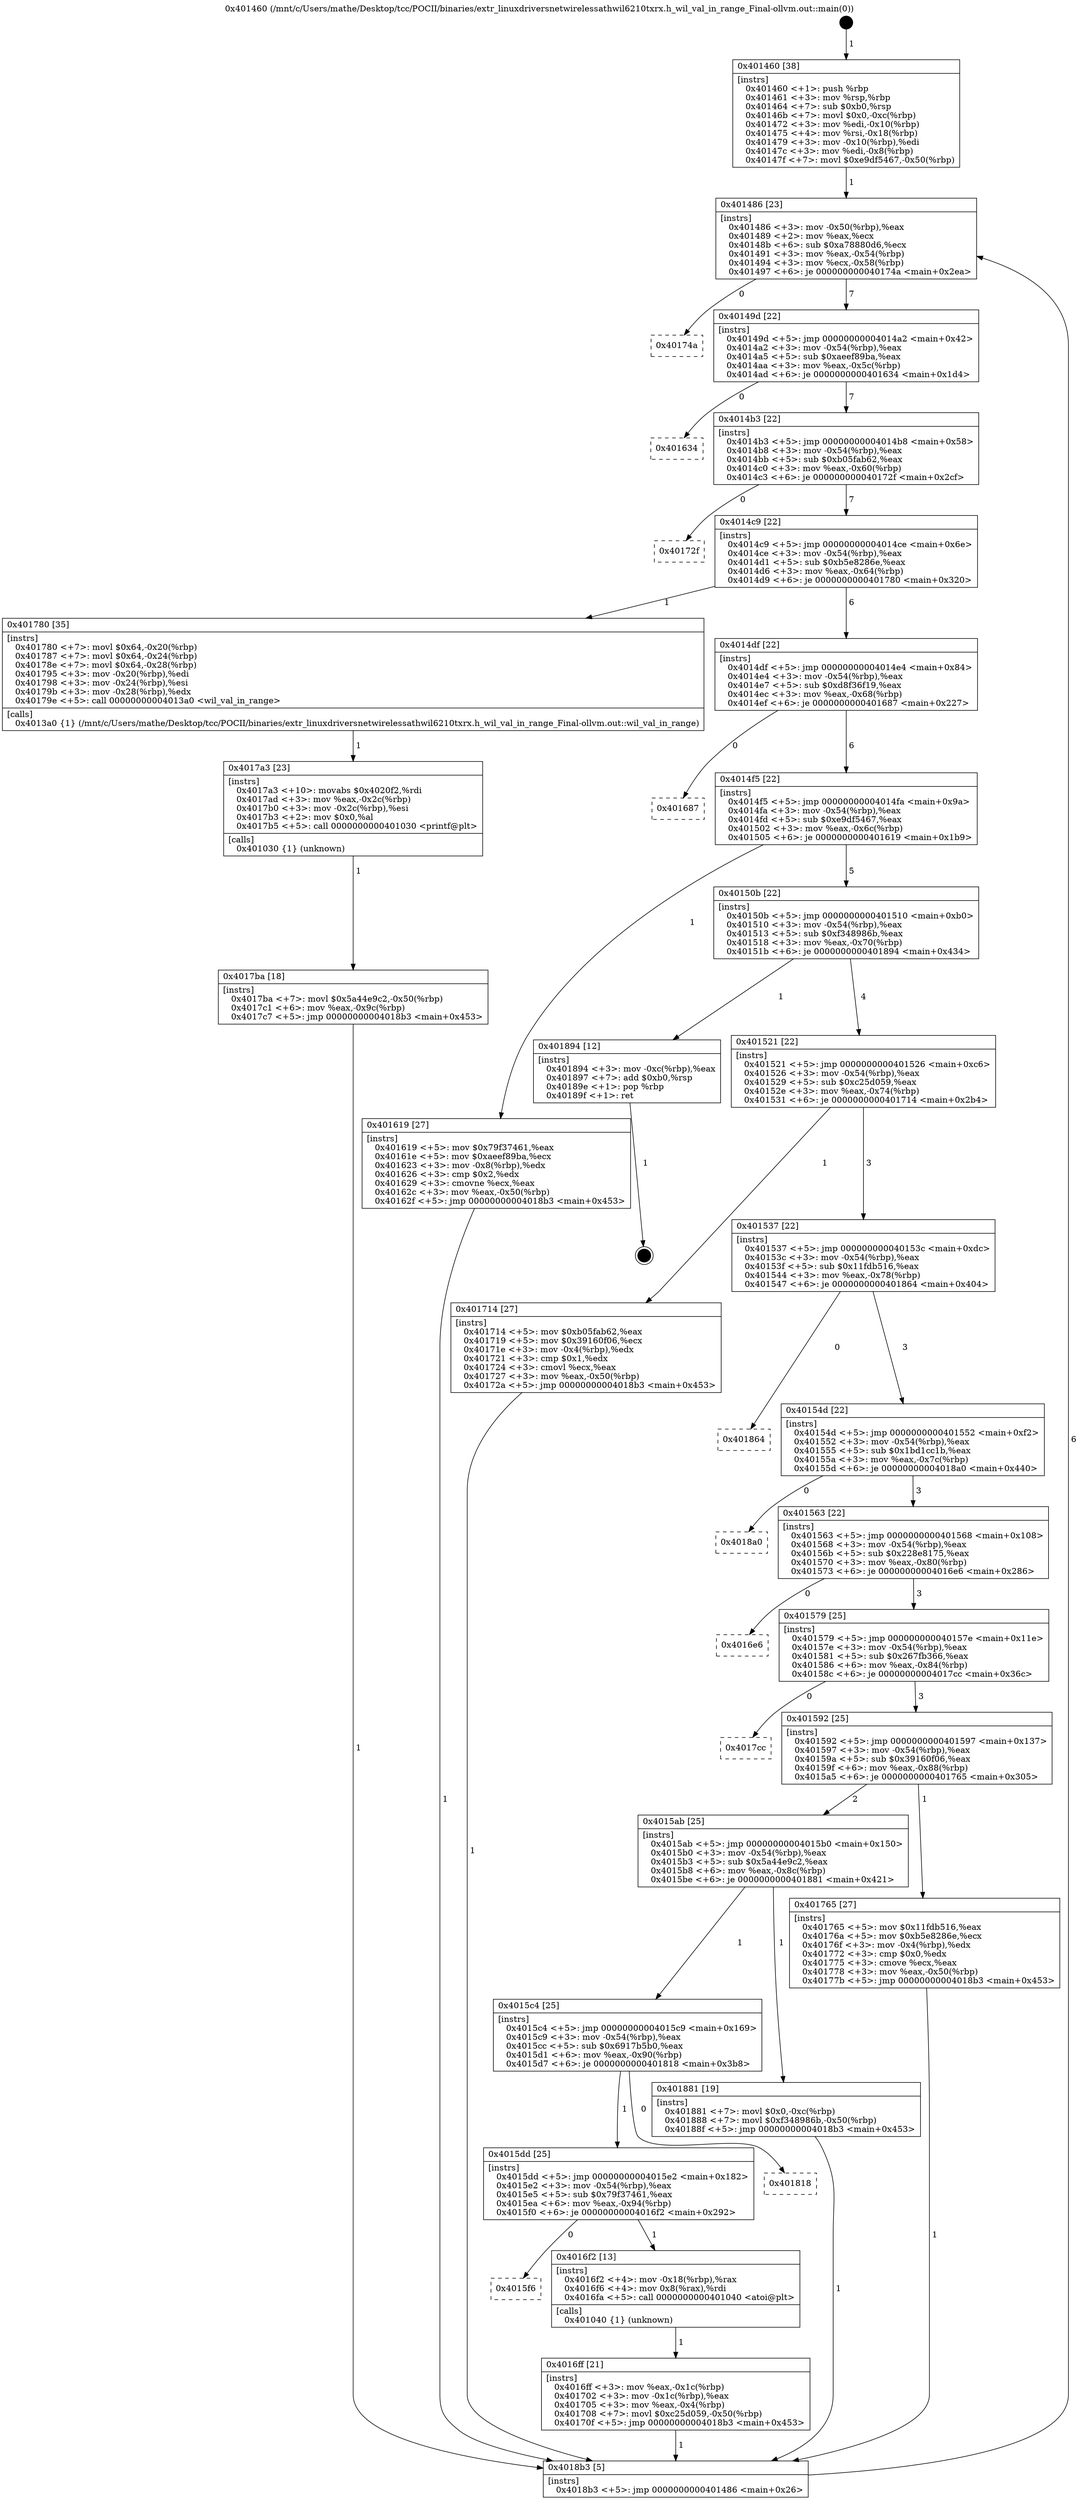 digraph "0x401460" {
  label = "0x401460 (/mnt/c/Users/mathe/Desktop/tcc/POCII/binaries/extr_linuxdriversnetwirelessathwil6210txrx.h_wil_val_in_range_Final-ollvm.out::main(0))"
  labelloc = "t"
  node[shape=record]

  Entry [label="",width=0.3,height=0.3,shape=circle,fillcolor=black,style=filled]
  "0x401486" [label="{
     0x401486 [23]\l
     | [instrs]\l
     &nbsp;&nbsp;0x401486 \<+3\>: mov -0x50(%rbp),%eax\l
     &nbsp;&nbsp;0x401489 \<+2\>: mov %eax,%ecx\l
     &nbsp;&nbsp;0x40148b \<+6\>: sub $0xa78880d6,%ecx\l
     &nbsp;&nbsp;0x401491 \<+3\>: mov %eax,-0x54(%rbp)\l
     &nbsp;&nbsp;0x401494 \<+3\>: mov %ecx,-0x58(%rbp)\l
     &nbsp;&nbsp;0x401497 \<+6\>: je 000000000040174a \<main+0x2ea\>\l
  }"]
  "0x40174a" [label="{
     0x40174a\l
  }", style=dashed]
  "0x40149d" [label="{
     0x40149d [22]\l
     | [instrs]\l
     &nbsp;&nbsp;0x40149d \<+5\>: jmp 00000000004014a2 \<main+0x42\>\l
     &nbsp;&nbsp;0x4014a2 \<+3\>: mov -0x54(%rbp),%eax\l
     &nbsp;&nbsp;0x4014a5 \<+5\>: sub $0xaeef89ba,%eax\l
     &nbsp;&nbsp;0x4014aa \<+3\>: mov %eax,-0x5c(%rbp)\l
     &nbsp;&nbsp;0x4014ad \<+6\>: je 0000000000401634 \<main+0x1d4\>\l
  }"]
  Exit [label="",width=0.3,height=0.3,shape=circle,fillcolor=black,style=filled,peripheries=2]
  "0x401634" [label="{
     0x401634\l
  }", style=dashed]
  "0x4014b3" [label="{
     0x4014b3 [22]\l
     | [instrs]\l
     &nbsp;&nbsp;0x4014b3 \<+5\>: jmp 00000000004014b8 \<main+0x58\>\l
     &nbsp;&nbsp;0x4014b8 \<+3\>: mov -0x54(%rbp),%eax\l
     &nbsp;&nbsp;0x4014bb \<+5\>: sub $0xb05fab62,%eax\l
     &nbsp;&nbsp;0x4014c0 \<+3\>: mov %eax,-0x60(%rbp)\l
     &nbsp;&nbsp;0x4014c3 \<+6\>: je 000000000040172f \<main+0x2cf\>\l
  }"]
  "0x4017ba" [label="{
     0x4017ba [18]\l
     | [instrs]\l
     &nbsp;&nbsp;0x4017ba \<+7\>: movl $0x5a44e9c2,-0x50(%rbp)\l
     &nbsp;&nbsp;0x4017c1 \<+6\>: mov %eax,-0x9c(%rbp)\l
     &nbsp;&nbsp;0x4017c7 \<+5\>: jmp 00000000004018b3 \<main+0x453\>\l
  }"]
  "0x40172f" [label="{
     0x40172f\l
  }", style=dashed]
  "0x4014c9" [label="{
     0x4014c9 [22]\l
     | [instrs]\l
     &nbsp;&nbsp;0x4014c9 \<+5\>: jmp 00000000004014ce \<main+0x6e\>\l
     &nbsp;&nbsp;0x4014ce \<+3\>: mov -0x54(%rbp),%eax\l
     &nbsp;&nbsp;0x4014d1 \<+5\>: sub $0xb5e8286e,%eax\l
     &nbsp;&nbsp;0x4014d6 \<+3\>: mov %eax,-0x64(%rbp)\l
     &nbsp;&nbsp;0x4014d9 \<+6\>: je 0000000000401780 \<main+0x320\>\l
  }"]
  "0x4017a3" [label="{
     0x4017a3 [23]\l
     | [instrs]\l
     &nbsp;&nbsp;0x4017a3 \<+10\>: movabs $0x4020f2,%rdi\l
     &nbsp;&nbsp;0x4017ad \<+3\>: mov %eax,-0x2c(%rbp)\l
     &nbsp;&nbsp;0x4017b0 \<+3\>: mov -0x2c(%rbp),%esi\l
     &nbsp;&nbsp;0x4017b3 \<+2\>: mov $0x0,%al\l
     &nbsp;&nbsp;0x4017b5 \<+5\>: call 0000000000401030 \<printf@plt\>\l
     | [calls]\l
     &nbsp;&nbsp;0x401030 \{1\} (unknown)\l
  }"]
  "0x401780" [label="{
     0x401780 [35]\l
     | [instrs]\l
     &nbsp;&nbsp;0x401780 \<+7\>: movl $0x64,-0x20(%rbp)\l
     &nbsp;&nbsp;0x401787 \<+7\>: movl $0x64,-0x24(%rbp)\l
     &nbsp;&nbsp;0x40178e \<+7\>: movl $0x64,-0x28(%rbp)\l
     &nbsp;&nbsp;0x401795 \<+3\>: mov -0x20(%rbp),%edi\l
     &nbsp;&nbsp;0x401798 \<+3\>: mov -0x24(%rbp),%esi\l
     &nbsp;&nbsp;0x40179b \<+3\>: mov -0x28(%rbp),%edx\l
     &nbsp;&nbsp;0x40179e \<+5\>: call 00000000004013a0 \<wil_val_in_range\>\l
     | [calls]\l
     &nbsp;&nbsp;0x4013a0 \{1\} (/mnt/c/Users/mathe/Desktop/tcc/POCII/binaries/extr_linuxdriversnetwirelessathwil6210txrx.h_wil_val_in_range_Final-ollvm.out::wil_val_in_range)\l
  }"]
  "0x4014df" [label="{
     0x4014df [22]\l
     | [instrs]\l
     &nbsp;&nbsp;0x4014df \<+5\>: jmp 00000000004014e4 \<main+0x84\>\l
     &nbsp;&nbsp;0x4014e4 \<+3\>: mov -0x54(%rbp),%eax\l
     &nbsp;&nbsp;0x4014e7 \<+5\>: sub $0xd8f36f19,%eax\l
     &nbsp;&nbsp;0x4014ec \<+3\>: mov %eax,-0x68(%rbp)\l
     &nbsp;&nbsp;0x4014ef \<+6\>: je 0000000000401687 \<main+0x227\>\l
  }"]
  "0x4016ff" [label="{
     0x4016ff [21]\l
     | [instrs]\l
     &nbsp;&nbsp;0x4016ff \<+3\>: mov %eax,-0x1c(%rbp)\l
     &nbsp;&nbsp;0x401702 \<+3\>: mov -0x1c(%rbp),%eax\l
     &nbsp;&nbsp;0x401705 \<+3\>: mov %eax,-0x4(%rbp)\l
     &nbsp;&nbsp;0x401708 \<+7\>: movl $0xc25d059,-0x50(%rbp)\l
     &nbsp;&nbsp;0x40170f \<+5\>: jmp 00000000004018b3 \<main+0x453\>\l
  }"]
  "0x401687" [label="{
     0x401687\l
  }", style=dashed]
  "0x4014f5" [label="{
     0x4014f5 [22]\l
     | [instrs]\l
     &nbsp;&nbsp;0x4014f5 \<+5\>: jmp 00000000004014fa \<main+0x9a\>\l
     &nbsp;&nbsp;0x4014fa \<+3\>: mov -0x54(%rbp),%eax\l
     &nbsp;&nbsp;0x4014fd \<+5\>: sub $0xe9df5467,%eax\l
     &nbsp;&nbsp;0x401502 \<+3\>: mov %eax,-0x6c(%rbp)\l
     &nbsp;&nbsp;0x401505 \<+6\>: je 0000000000401619 \<main+0x1b9\>\l
  }"]
  "0x4015f6" [label="{
     0x4015f6\l
  }", style=dashed]
  "0x401619" [label="{
     0x401619 [27]\l
     | [instrs]\l
     &nbsp;&nbsp;0x401619 \<+5\>: mov $0x79f37461,%eax\l
     &nbsp;&nbsp;0x40161e \<+5\>: mov $0xaeef89ba,%ecx\l
     &nbsp;&nbsp;0x401623 \<+3\>: mov -0x8(%rbp),%edx\l
     &nbsp;&nbsp;0x401626 \<+3\>: cmp $0x2,%edx\l
     &nbsp;&nbsp;0x401629 \<+3\>: cmovne %ecx,%eax\l
     &nbsp;&nbsp;0x40162c \<+3\>: mov %eax,-0x50(%rbp)\l
     &nbsp;&nbsp;0x40162f \<+5\>: jmp 00000000004018b3 \<main+0x453\>\l
  }"]
  "0x40150b" [label="{
     0x40150b [22]\l
     | [instrs]\l
     &nbsp;&nbsp;0x40150b \<+5\>: jmp 0000000000401510 \<main+0xb0\>\l
     &nbsp;&nbsp;0x401510 \<+3\>: mov -0x54(%rbp),%eax\l
     &nbsp;&nbsp;0x401513 \<+5\>: sub $0xf348986b,%eax\l
     &nbsp;&nbsp;0x401518 \<+3\>: mov %eax,-0x70(%rbp)\l
     &nbsp;&nbsp;0x40151b \<+6\>: je 0000000000401894 \<main+0x434\>\l
  }"]
  "0x4018b3" [label="{
     0x4018b3 [5]\l
     | [instrs]\l
     &nbsp;&nbsp;0x4018b3 \<+5\>: jmp 0000000000401486 \<main+0x26\>\l
  }"]
  "0x401460" [label="{
     0x401460 [38]\l
     | [instrs]\l
     &nbsp;&nbsp;0x401460 \<+1\>: push %rbp\l
     &nbsp;&nbsp;0x401461 \<+3\>: mov %rsp,%rbp\l
     &nbsp;&nbsp;0x401464 \<+7\>: sub $0xb0,%rsp\l
     &nbsp;&nbsp;0x40146b \<+7\>: movl $0x0,-0xc(%rbp)\l
     &nbsp;&nbsp;0x401472 \<+3\>: mov %edi,-0x10(%rbp)\l
     &nbsp;&nbsp;0x401475 \<+4\>: mov %rsi,-0x18(%rbp)\l
     &nbsp;&nbsp;0x401479 \<+3\>: mov -0x10(%rbp),%edi\l
     &nbsp;&nbsp;0x40147c \<+3\>: mov %edi,-0x8(%rbp)\l
     &nbsp;&nbsp;0x40147f \<+7\>: movl $0xe9df5467,-0x50(%rbp)\l
  }"]
  "0x4016f2" [label="{
     0x4016f2 [13]\l
     | [instrs]\l
     &nbsp;&nbsp;0x4016f2 \<+4\>: mov -0x18(%rbp),%rax\l
     &nbsp;&nbsp;0x4016f6 \<+4\>: mov 0x8(%rax),%rdi\l
     &nbsp;&nbsp;0x4016fa \<+5\>: call 0000000000401040 \<atoi@plt\>\l
     | [calls]\l
     &nbsp;&nbsp;0x401040 \{1\} (unknown)\l
  }"]
  "0x401894" [label="{
     0x401894 [12]\l
     | [instrs]\l
     &nbsp;&nbsp;0x401894 \<+3\>: mov -0xc(%rbp),%eax\l
     &nbsp;&nbsp;0x401897 \<+7\>: add $0xb0,%rsp\l
     &nbsp;&nbsp;0x40189e \<+1\>: pop %rbp\l
     &nbsp;&nbsp;0x40189f \<+1\>: ret\l
  }"]
  "0x401521" [label="{
     0x401521 [22]\l
     | [instrs]\l
     &nbsp;&nbsp;0x401521 \<+5\>: jmp 0000000000401526 \<main+0xc6\>\l
     &nbsp;&nbsp;0x401526 \<+3\>: mov -0x54(%rbp),%eax\l
     &nbsp;&nbsp;0x401529 \<+5\>: sub $0xc25d059,%eax\l
     &nbsp;&nbsp;0x40152e \<+3\>: mov %eax,-0x74(%rbp)\l
     &nbsp;&nbsp;0x401531 \<+6\>: je 0000000000401714 \<main+0x2b4\>\l
  }"]
  "0x4015dd" [label="{
     0x4015dd [25]\l
     | [instrs]\l
     &nbsp;&nbsp;0x4015dd \<+5\>: jmp 00000000004015e2 \<main+0x182\>\l
     &nbsp;&nbsp;0x4015e2 \<+3\>: mov -0x54(%rbp),%eax\l
     &nbsp;&nbsp;0x4015e5 \<+5\>: sub $0x79f37461,%eax\l
     &nbsp;&nbsp;0x4015ea \<+6\>: mov %eax,-0x94(%rbp)\l
     &nbsp;&nbsp;0x4015f0 \<+6\>: je 00000000004016f2 \<main+0x292\>\l
  }"]
  "0x401714" [label="{
     0x401714 [27]\l
     | [instrs]\l
     &nbsp;&nbsp;0x401714 \<+5\>: mov $0xb05fab62,%eax\l
     &nbsp;&nbsp;0x401719 \<+5\>: mov $0x39160f06,%ecx\l
     &nbsp;&nbsp;0x40171e \<+3\>: mov -0x4(%rbp),%edx\l
     &nbsp;&nbsp;0x401721 \<+3\>: cmp $0x1,%edx\l
     &nbsp;&nbsp;0x401724 \<+3\>: cmovl %ecx,%eax\l
     &nbsp;&nbsp;0x401727 \<+3\>: mov %eax,-0x50(%rbp)\l
     &nbsp;&nbsp;0x40172a \<+5\>: jmp 00000000004018b3 \<main+0x453\>\l
  }"]
  "0x401537" [label="{
     0x401537 [22]\l
     | [instrs]\l
     &nbsp;&nbsp;0x401537 \<+5\>: jmp 000000000040153c \<main+0xdc\>\l
     &nbsp;&nbsp;0x40153c \<+3\>: mov -0x54(%rbp),%eax\l
     &nbsp;&nbsp;0x40153f \<+5\>: sub $0x11fdb516,%eax\l
     &nbsp;&nbsp;0x401544 \<+3\>: mov %eax,-0x78(%rbp)\l
     &nbsp;&nbsp;0x401547 \<+6\>: je 0000000000401864 \<main+0x404\>\l
  }"]
  "0x401818" [label="{
     0x401818\l
  }", style=dashed]
  "0x401864" [label="{
     0x401864\l
  }", style=dashed]
  "0x40154d" [label="{
     0x40154d [22]\l
     | [instrs]\l
     &nbsp;&nbsp;0x40154d \<+5\>: jmp 0000000000401552 \<main+0xf2\>\l
     &nbsp;&nbsp;0x401552 \<+3\>: mov -0x54(%rbp),%eax\l
     &nbsp;&nbsp;0x401555 \<+5\>: sub $0x1bd1cc1b,%eax\l
     &nbsp;&nbsp;0x40155a \<+3\>: mov %eax,-0x7c(%rbp)\l
     &nbsp;&nbsp;0x40155d \<+6\>: je 00000000004018a0 \<main+0x440\>\l
  }"]
  "0x4015c4" [label="{
     0x4015c4 [25]\l
     | [instrs]\l
     &nbsp;&nbsp;0x4015c4 \<+5\>: jmp 00000000004015c9 \<main+0x169\>\l
     &nbsp;&nbsp;0x4015c9 \<+3\>: mov -0x54(%rbp),%eax\l
     &nbsp;&nbsp;0x4015cc \<+5\>: sub $0x6917b5b0,%eax\l
     &nbsp;&nbsp;0x4015d1 \<+6\>: mov %eax,-0x90(%rbp)\l
     &nbsp;&nbsp;0x4015d7 \<+6\>: je 0000000000401818 \<main+0x3b8\>\l
  }"]
  "0x4018a0" [label="{
     0x4018a0\l
  }", style=dashed]
  "0x401563" [label="{
     0x401563 [22]\l
     | [instrs]\l
     &nbsp;&nbsp;0x401563 \<+5\>: jmp 0000000000401568 \<main+0x108\>\l
     &nbsp;&nbsp;0x401568 \<+3\>: mov -0x54(%rbp),%eax\l
     &nbsp;&nbsp;0x40156b \<+5\>: sub $0x228e8175,%eax\l
     &nbsp;&nbsp;0x401570 \<+3\>: mov %eax,-0x80(%rbp)\l
     &nbsp;&nbsp;0x401573 \<+6\>: je 00000000004016e6 \<main+0x286\>\l
  }"]
  "0x401881" [label="{
     0x401881 [19]\l
     | [instrs]\l
     &nbsp;&nbsp;0x401881 \<+7\>: movl $0x0,-0xc(%rbp)\l
     &nbsp;&nbsp;0x401888 \<+7\>: movl $0xf348986b,-0x50(%rbp)\l
     &nbsp;&nbsp;0x40188f \<+5\>: jmp 00000000004018b3 \<main+0x453\>\l
  }"]
  "0x4016e6" [label="{
     0x4016e6\l
  }", style=dashed]
  "0x401579" [label="{
     0x401579 [25]\l
     | [instrs]\l
     &nbsp;&nbsp;0x401579 \<+5\>: jmp 000000000040157e \<main+0x11e\>\l
     &nbsp;&nbsp;0x40157e \<+3\>: mov -0x54(%rbp),%eax\l
     &nbsp;&nbsp;0x401581 \<+5\>: sub $0x267fb366,%eax\l
     &nbsp;&nbsp;0x401586 \<+6\>: mov %eax,-0x84(%rbp)\l
     &nbsp;&nbsp;0x40158c \<+6\>: je 00000000004017cc \<main+0x36c\>\l
  }"]
  "0x4015ab" [label="{
     0x4015ab [25]\l
     | [instrs]\l
     &nbsp;&nbsp;0x4015ab \<+5\>: jmp 00000000004015b0 \<main+0x150\>\l
     &nbsp;&nbsp;0x4015b0 \<+3\>: mov -0x54(%rbp),%eax\l
     &nbsp;&nbsp;0x4015b3 \<+5\>: sub $0x5a44e9c2,%eax\l
     &nbsp;&nbsp;0x4015b8 \<+6\>: mov %eax,-0x8c(%rbp)\l
     &nbsp;&nbsp;0x4015be \<+6\>: je 0000000000401881 \<main+0x421\>\l
  }"]
  "0x4017cc" [label="{
     0x4017cc\l
  }", style=dashed]
  "0x401592" [label="{
     0x401592 [25]\l
     | [instrs]\l
     &nbsp;&nbsp;0x401592 \<+5\>: jmp 0000000000401597 \<main+0x137\>\l
     &nbsp;&nbsp;0x401597 \<+3\>: mov -0x54(%rbp),%eax\l
     &nbsp;&nbsp;0x40159a \<+5\>: sub $0x39160f06,%eax\l
     &nbsp;&nbsp;0x40159f \<+6\>: mov %eax,-0x88(%rbp)\l
     &nbsp;&nbsp;0x4015a5 \<+6\>: je 0000000000401765 \<main+0x305\>\l
  }"]
  "0x401765" [label="{
     0x401765 [27]\l
     | [instrs]\l
     &nbsp;&nbsp;0x401765 \<+5\>: mov $0x11fdb516,%eax\l
     &nbsp;&nbsp;0x40176a \<+5\>: mov $0xb5e8286e,%ecx\l
     &nbsp;&nbsp;0x40176f \<+3\>: mov -0x4(%rbp),%edx\l
     &nbsp;&nbsp;0x401772 \<+3\>: cmp $0x0,%edx\l
     &nbsp;&nbsp;0x401775 \<+3\>: cmove %ecx,%eax\l
     &nbsp;&nbsp;0x401778 \<+3\>: mov %eax,-0x50(%rbp)\l
     &nbsp;&nbsp;0x40177b \<+5\>: jmp 00000000004018b3 \<main+0x453\>\l
  }"]
  Entry -> "0x401460" [label=" 1"]
  "0x401486" -> "0x40174a" [label=" 0"]
  "0x401486" -> "0x40149d" [label=" 7"]
  "0x401894" -> Exit [label=" 1"]
  "0x40149d" -> "0x401634" [label=" 0"]
  "0x40149d" -> "0x4014b3" [label=" 7"]
  "0x401881" -> "0x4018b3" [label=" 1"]
  "0x4014b3" -> "0x40172f" [label=" 0"]
  "0x4014b3" -> "0x4014c9" [label=" 7"]
  "0x4017ba" -> "0x4018b3" [label=" 1"]
  "0x4014c9" -> "0x401780" [label=" 1"]
  "0x4014c9" -> "0x4014df" [label=" 6"]
  "0x4017a3" -> "0x4017ba" [label=" 1"]
  "0x4014df" -> "0x401687" [label=" 0"]
  "0x4014df" -> "0x4014f5" [label=" 6"]
  "0x401780" -> "0x4017a3" [label=" 1"]
  "0x4014f5" -> "0x401619" [label=" 1"]
  "0x4014f5" -> "0x40150b" [label=" 5"]
  "0x401619" -> "0x4018b3" [label=" 1"]
  "0x401460" -> "0x401486" [label=" 1"]
  "0x4018b3" -> "0x401486" [label=" 6"]
  "0x401765" -> "0x4018b3" [label=" 1"]
  "0x40150b" -> "0x401894" [label=" 1"]
  "0x40150b" -> "0x401521" [label=" 4"]
  "0x401714" -> "0x4018b3" [label=" 1"]
  "0x401521" -> "0x401714" [label=" 1"]
  "0x401521" -> "0x401537" [label=" 3"]
  "0x4016f2" -> "0x4016ff" [label=" 1"]
  "0x401537" -> "0x401864" [label=" 0"]
  "0x401537" -> "0x40154d" [label=" 3"]
  "0x4015dd" -> "0x4015f6" [label=" 0"]
  "0x40154d" -> "0x4018a0" [label=" 0"]
  "0x40154d" -> "0x401563" [label=" 3"]
  "0x4016ff" -> "0x4018b3" [label=" 1"]
  "0x401563" -> "0x4016e6" [label=" 0"]
  "0x401563" -> "0x401579" [label=" 3"]
  "0x4015c4" -> "0x4015dd" [label=" 1"]
  "0x401579" -> "0x4017cc" [label=" 0"]
  "0x401579" -> "0x401592" [label=" 3"]
  "0x4015dd" -> "0x4016f2" [label=" 1"]
  "0x401592" -> "0x401765" [label=" 1"]
  "0x401592" -> "0x4015ab" [label=" 2"]
  "0x4015c4" -> "0x401818" [label=" 0"]
  "0x4015ab" -> "0x401881" [label=" 1"]
  "0x4015ab" -> "0x4015c4" [label=" 1"]
}

